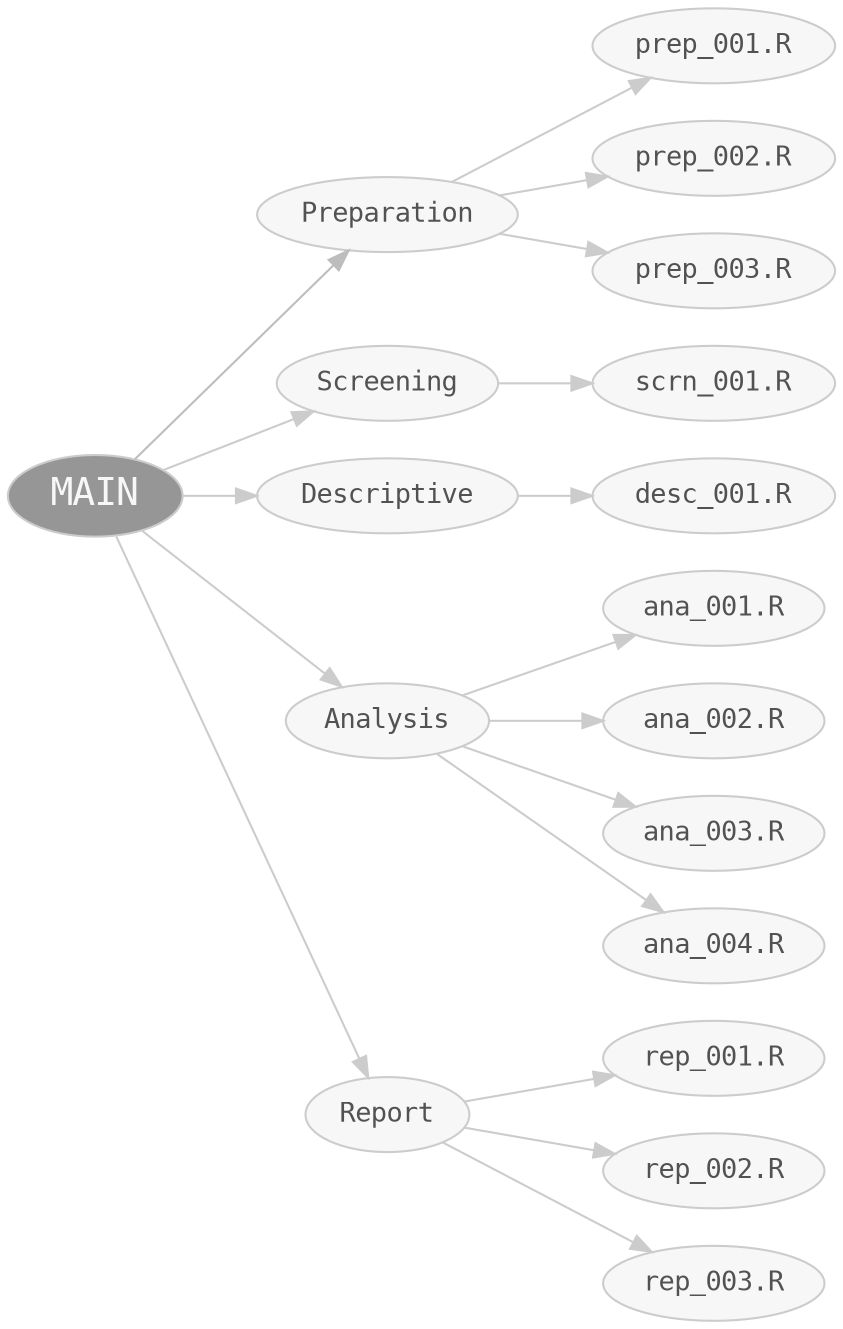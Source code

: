 digraph G {
    rankdir=LR;
    fontname="sans-serif";
    splines="line";
    penwidth="0.1";
    edge [comment="Wildcard edge", 
          fontname="monospace", 
          fontsize="10", 
          colorscheme="greys4", 
          color=2, 
          fontcolor=3];
    node [fontname="monospace", 
          fontsize=13, 
          fillcolor="1", 
          colorscheme="greys4", 
          color="2", 
          fontcolor="4", 
          style="filled"];
    "MAIN" [fontcolor="1", 
               fontname="monospace", 
               fontsize="18", 
               fillcolor="3", 
               colorscheme="greys4"];
    "MAIN" -> "Preparation"  [colorscheme="greys3"];
    "Preparation" -> "prep_001.R";
    "Preparation" -> "prep_002.R";
    "Preparation" -> "prep_003.R";
    "MAIN" -> "Screening";
    "Screening" -> "scrn_001.R";
    "MAIN" -> "Descriptive";
    "Descriptive" -> "desc_001.R";
    "MAIN" -> "Analysis";
    "Analysis" -> "ana_001.R";
    "Analysis" -> "ana_002.R";
    "Analysis" -> "ana_003.R";
    "Analysis" -> "ana_004.R";
    "MAIN" -> "Report";
    "Report" -> "rep_001.R";
    "Report" -> "rep_002.R";
    "Report" -> "rep_003.R";
    
}